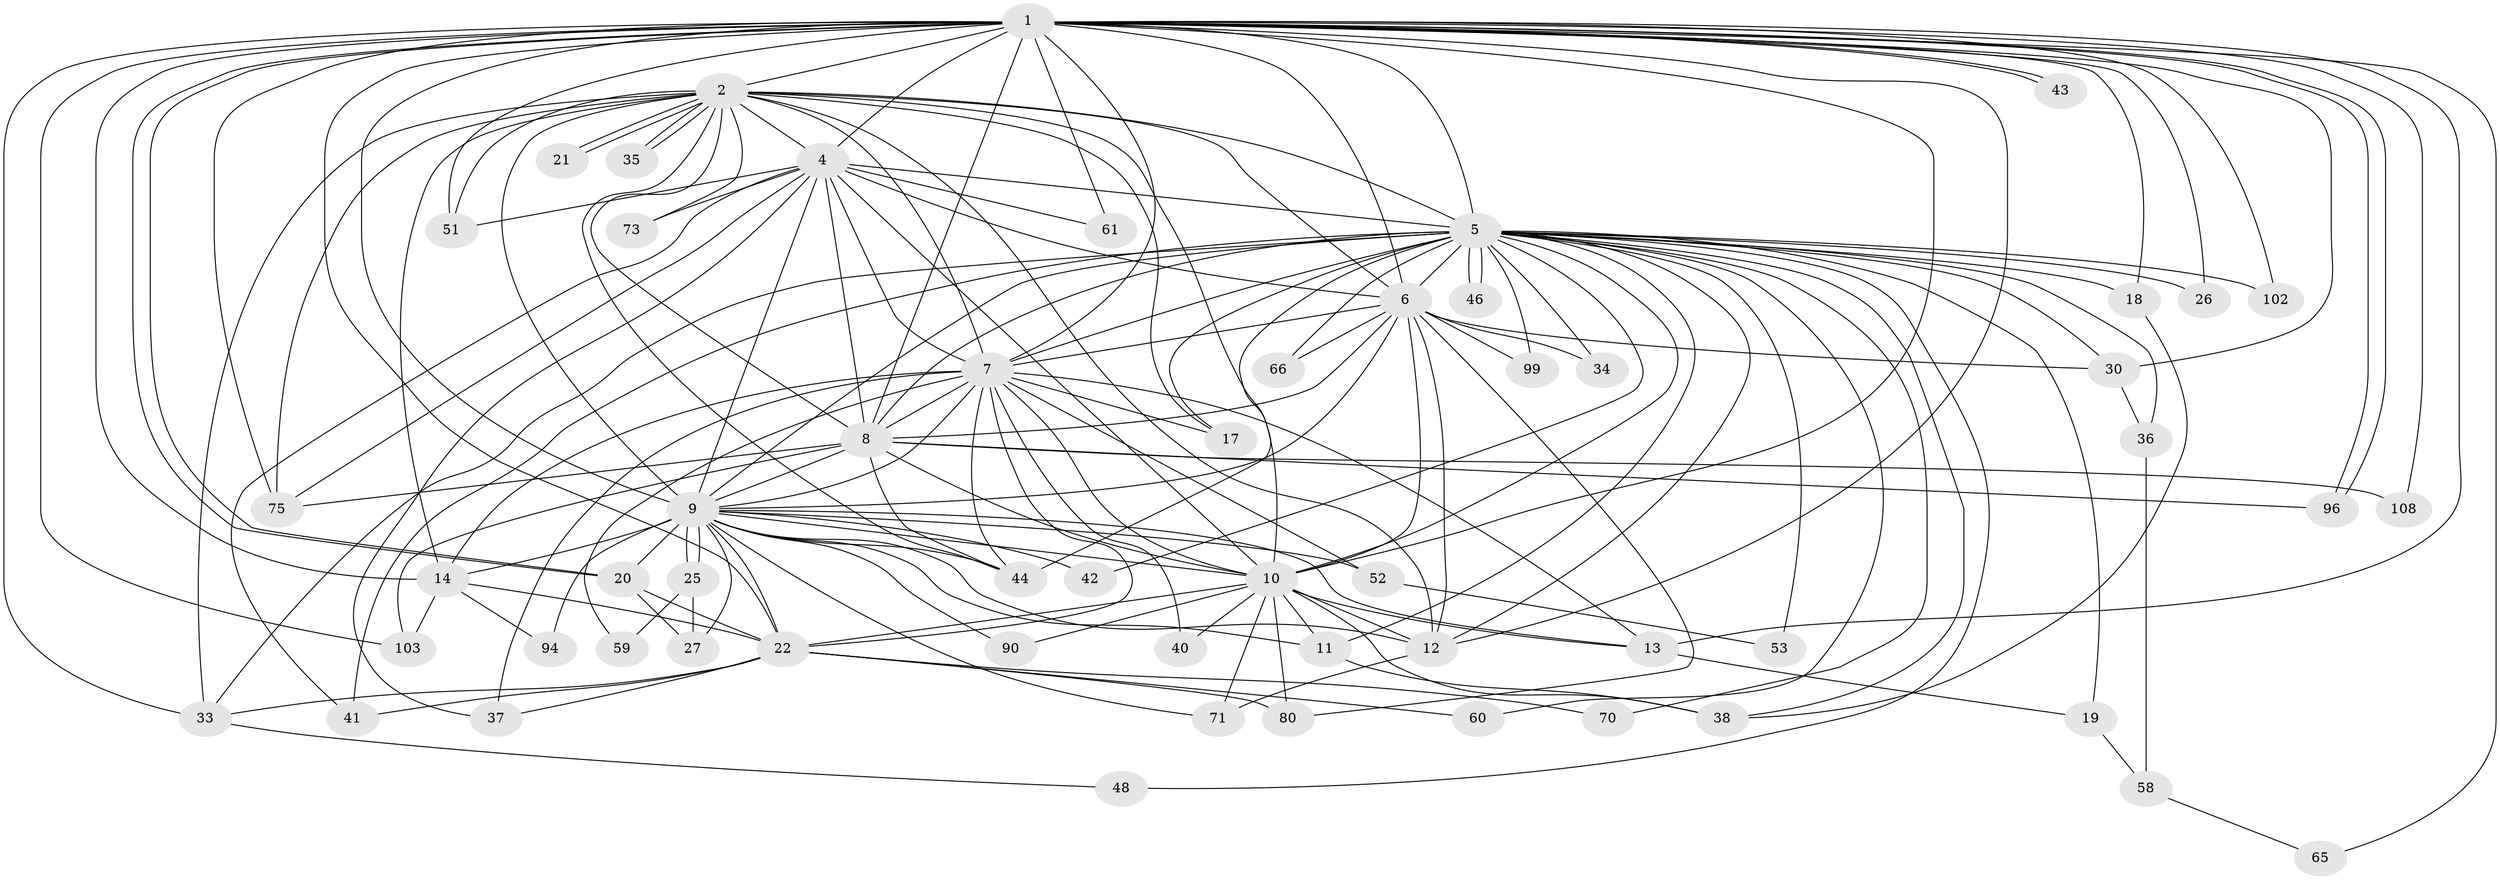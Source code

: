 // original degree distribution, {22: 0.017391304347826087, 23: 0.008695652173913044, 18: 0.008695652173913044, 37: 0.008695652173913044, 16: 0.017391304347826087, 20: 0.008695652173913044, 30: 0.008695652173913044, 19: 0.008695652173913044, 3: 0.22608695652173913, 7: 0.008695652173913044, 4: 0.09565217391304348, 5: 0.02608695652173913, 2: 0.5391304347826087, 6: 0.008695652173913044, 13: 0.008695652173913044}
// Generated by graph-tools (version 1.1) at 2025/14/03/09/25 04:14:03]
// undirected, 57 vertices, 165 edges
graph export_dot {
graph [start="1"]
  node [color=gray90,style=filled];
  1 [super="+3"];
  2 [super="+112+107+64+31+45+16"];
  4 [super="+69+49"];
  5;
  6 [super="+15"];
  7;
  8;
  9 [super="+55+62"];
  10;
  11 [super="+39"];
  12 [super="+76+23"];
  13 [super="+82"];
  14 [super="+47+57+28"];
  17 [super="+24"];
  18;
  19;
  20 [super="+77"];
  21;
  22 [super="+29"];
  25;
  26;
  27 [super="+54"];
  30 [super="+32"];
  33 [super="+56"];
  34;
  35;
  36;
  37;
  38 [super="+68"];
  40;
  41;
  42;
  43;
  44 [super="+63"];
  46 [super="+95"];
  48;
  51 [super="+111"];
  52;
  53;
  58;
  59;
  60;
  61;
  65;
  66;
  70;
  71 [super="+92"];
  73;
  75 [super="+78+101"];
  80 [super="+87"];
  90;
  94;
  96 [super="+100"];
  99;
  102;
  103 [super="+110"];
  108;
  1 -- 2 [weight=3];
  1 -- 4 [weight=2];
  1 -- 5 [weight=2];
  1 -- 6 [weight=2];
  1 -- 7 [weight=2];
  1 -- 8 [weight=2];
  1 -- 9 [weight=2];
  1 -- 10 [weight=2];
  1 -- 14 [weight=3];
  1 -- 18;
  1 -- 20;
  1 -- 20;
  1 -- 30;
  1 -- 43;
  1 -- 43;
  1 -- 65;
  1 -- 75;
  1 -- 96;
  1 -- 96;
  1 -- 103;
  1 -- 12;
  1 -- 22 [weight=2];
  1 -- 26;
  1 -- 33;
  1 -- 102;
  1 -- 108;
  1 -- 51 [weight=2];
  1 -- 61;
  1 -- 13;
  2 -- 4 [weight=2];
  2 -- 5 [weight=3];
  2 -- 6;
  2 -- 7 [weight=3];
  2 -- 8 [weight=3];
  2 -- 9 [weight=5];
  2 -- 10 [weight=2];
  2 -- 17;
  2 -- 21 [weight=2];
  2 -- 21;
  2 -- 35;
  2 -- 35;
  2 -- 73;
  2 -- 33;
  2 -- 75;
  2 -- 51;
  2 -- 12;
  2 -- 44;
  2 -- 14;
  4 -- 5 [weight=2];
  4 -- 6;
  4 -- 7;
  4 -- 8;
  4 -- 9 [weight=2];
  4 -- 10;
  4 -- 37;
  4 -- 41;
  4 -- 51;
  4 -- 61;
  4 -- 73;
  4 -- 75;
  5 -- 6 [weight=2];
  5 -- 7;
  5 -- 8;
  5 -- 9;
  5 -- 10;
  5 -- 17;
  5 -- 18;
  5 -- 19;
  5 -- 26;
  5 -- 30;
  5 -- 34;
  5 -- 36;
  5 -- 41;
  5 -- 42;
  5 -- 44;
  5 -- 46 [weight=2];
  5 -- 46;
  5 -- 48;
  5 -- 53;
  5 -- 60;
  5 -- 66;
  5 -- 70;
  5 -- 99;
  5 -- 102;
  5 -- 33;
  5 -- 12;
  5 -- 38;
  5 -- 11;
  6 -- 7;
  6 -- 8;
  6 -- 9;
  6 -- 10;
  6 -- 34;
  6 -- 66;
  6 -- 80;
  6 -- 99;
  6 -- 30;
  6 -- 12;
  7 -- 8;
  7 -- 9;
  7 -- 10;
  7 -- 14;
  7 -- 37;
  7 -- 40;
  7 -- 52;
  7 -- 59;
  7 -- 22;
  7 -- 17;
  7 -- 44;
  7 -- 13;
  8 -- 9;
  8 -- 10;
  8 -- 103;
  8 -- 108;
  8 -- 96;
  8 -- 75;
  8 -- 44;
  9 -- 10;
  9 -- 11;
  9 -- 13;
  9 -- 22 [weight=2];
  9 -- 25;
  9 -- 25;
  9 -- 42;
  9 -- 44;
  9 -- 52;
  9 -- 71;
  9 -- 90;
  9 -- 94;
  9 -- 14;
  9 -- 20;
  9 -- 12;
  9 -- 27;
  10 -- 11;
  10 -- 12;
  10 -- 13;
  10 -- 22;
  10 -- 38;
  10 -- 40;
  10 -- 90;
  10 -- 80;
  10 -- 71;
  11 -- 38;
  12 -- 71;
  13 -- 19;
  14 -- 94;
  14 -- 103;
  14 -- 22;
  18 -- 38;
  19 -- 58;
  20 -- 27;
  20 -- 22;
  22 -- 33;
  22 -- 37;
  22 -- 70;
  22 -- 41;
  22 -- 80;
  22 -- 60;
  25 -- 27;
  25 -- 59;
  30 -- 36;
  33 -- 48;
  36 -- 58;
  52 -- 53;
  58 -- 65;
}
